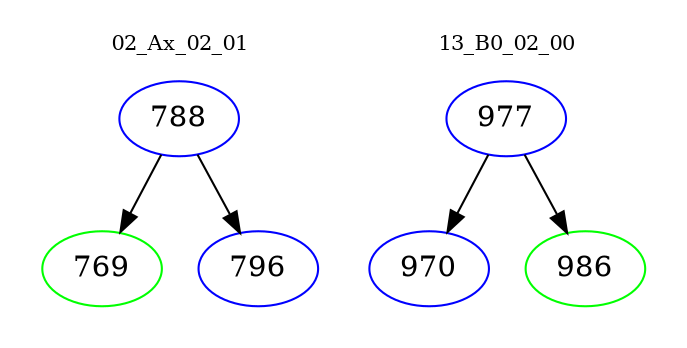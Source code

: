 digraph{
subgraph cluster_0 {
color = white
label = "02_Ax_02_01";
fontsize=10;
T0_788 [label="788", color="blue"]
T0_788 -> T0_769 [color="black"]
T0_769 [label="769", color="green"]
T0_788 -> T0_796 [color="black"]
T0_796 [label="796", color="blue"]
}
subgraph cluster_1 {
color = white
label = "13_B0_02_00";
fontsize=10;
T1_977 [label="977", color="blue"]
T1_977 -> T1_970 [color="black"]
T1_970 [label="970", color="blue"]
T1_977 -> T1_986 [color="black"]
T1_986 [label="986", color="green"]
}
}
